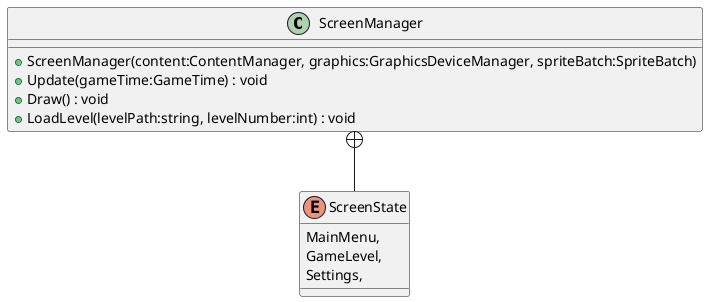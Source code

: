 @startuml
class ScreenManager {
    + ScreenManager(content:ContentManager, graphics:GraphicsDeviceManager, spriteBatch:SpriteBatch)
    + Update(gameTime:GameTime) : void
    + Draw() : void
    + LoadLevel(levelPath:string, levelNumber:int) : void
}
enum ScreenState {
    MainMenu,
    GameLevel,
    Settings,
}
ScreenManager +-- ScreenState
@enduml
